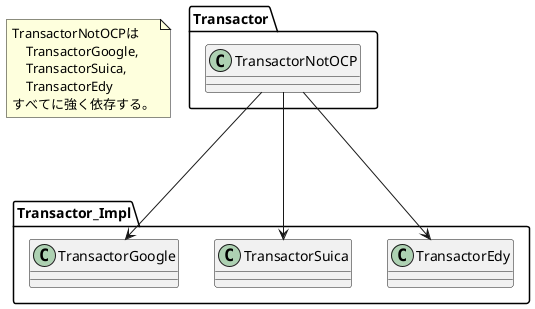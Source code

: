 @startuml

package Transactor {
    class TransactorNotOCP
}

package Transactor_Impl {
    class TransactorGoogle
    class TransactorSuica
    class TransactorEdy
}

TransactorNotOCP ---> TransactorGoogle
TransactorNotOCP ---> TransactorSuica
TransactorNotOCP ---> TransactorEdy

note as N
TransactorNotOCPは
    TransactorGoogle, 
    TransactorSuica, 
    TransactorEdy
すべてに強く依存する。
end note


@enduml
